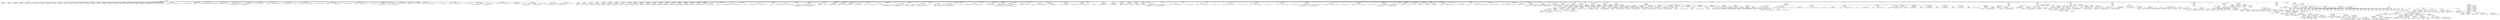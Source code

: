 digraph G {	
ranksep=.25;
	0 [label="MODULE"];
	1 [label="IDENTIFIERS: or1200_except"];
	0 -> 1;
	2 [label="VAR_DECLARE_LIST"];
	0 -> 2;
	3 [label="VAR_DECLARE:  INPUT PORT"];
	2 -> 3;
	4 [label="IDENTIFIERS: clk"];
	3 -> 4;
	5 [label="VAR_DECLARE:  INPUT PORT"];
	2 -> 5;
	6 [label="IDENTIFIERS: rst"];
	5 -> 6;
	7 [label="VAR_DECLARE:  INPUT PORT"];
	2 -> 7;
	8 [label="IDENTIFIERS: sig_ibuserr"];
	7 -> 8;
	9 [label="VAR_DECLARE:  INPUT PORT"];
	2 -> 9;
	10 [label="IDENTIFIERS: sig_dbuserr"];
	9 -> 10;
	11 [label="VAR_DECLARE:  INPUT PORT"];
	2 -> 11;
	12 [label="IDENTIFIERS: sig_illegal"];
	11 -> 12;
	13 [label="VAR_DECLARE:  INPUT PORT"];
	2 -> 13;
	14 [label="IDENTIFIERS: sig_align"];
	13 -> 14;
	15 [label="VAR_DECLARE:  INPUT PORT"];
	2 -> 15;
	16 [label="IDENTIFIERS: sig_range"];
	15 -> 16;
	17 [label="VAR_DECLARE:  INPUT PORT"];
	2 -> 17;
	18 [label="IDENTIFIERS: sig_dtlbmiss"];
	17 -> 18;
	19 [label="VAR_DECLARE:  INPUT PORT"];
	2 -> 19;
	20 [label="IDENTIFIERS: sig_dmmufault"];
	19 -> 20;
	21 [label="VAR_DECLARE:  INPUT PORT"];
	2 -> 21;
	22 [label="IDENTIFIERS: sig_int"];
	21 -> 22;
	23 [label="VAR_DECLARE:  INPUT PORT"];
	2 -> 23;
	24 [label="IDENTIFIERS: sig_syscall"];
	23 -> 24;
	25 [label="VAR_DECLARE:  INPUT PORT"];
	2 -> 25;
	26 [label="IDENTIFIERS: sig_trap"];
	25 -> 26;
	27 [label="VAR_DECLARE:  INPUT PORT"];
	2 -> 27;
	28 [label="IDENTIFIERS: sig_itlbmiss"];
	27 -> 28;
	29 [label="VAR_DECLARE:  INPUT PORT"];
	2 -> 29;
	30 [label="IDENTIFIERS: sig_immufault"];
	29 -> 30;
	31 [label="VAR_DECLARE:  INPUT PORT"];
	2 -> 31;
	32 [label="IDENTIFIERS: sig_tick"];
	31 -> 32;
	33 [label="VAR_DECLARE:  INPUT PORT"];
	2 -> 33;
	34 [label="IDENTIFIERS: branch_taken"];
	33 -> 34;
	35 [label="VAR_DECLARE:  INPUT PORT"];
	2 -> 35;
	36 [label="IDENTIFIERS: icpu_ack_i"];
	35 -> 36;
	37 [label="VAR_DECLARE:  INPUT PORT"];
	2 -> 37;
	38 [label="IDENTIFIERS: icpu_err_i"];
	37 -> 38;
	39 [label="VAR_DECLARE:  INPUT PORT"];
	2 -> 39;
	40 [label="IDENTIFIERS: dcpu_ack_i"];
	39 -> 40;
	41 [label="VAR_DECLARE:  INPUT PORT"];
	2 -> 41;
	42 [label="IDENTIFIERS: dcpu_err_i"];
	41 -> 42;
	43 [label="VAR_DECLARE:  INPUT PORT"];
	2 -> 43;
	44 [label="IDENTIFIERS: genpc_freeze"];
	43 -> 44;
	45 [label="VAR_DECLARE:  INPUT PORT"];
	2 -> 45;
	46 [label="IDENTIFIERS: id_freeze"];
	45 -> 46;
	47 [label="VAR_DECLARE:  INPUT PORT"];
	2 -> 47;
	48 [label="IDENTIFIERS: ex_freeze"];
	47 -> 48;
	49 [label="VAR_DECLARE:  INPUT PORT"];
	2 -> 49;
	50 [label="IDENTIFIERS: wb_freeze"];
	49 -> 50;
	51 [label="VAR_DECLARE:  INPUT PORT"];
	2 -> 51;
	52 [label="IDENTIFIERS: if_stall"];
	51 -> 52;
	53 [label="VAR_DECLARE:  INPUT PORT"];
	2 -> 53;
	54 [label="IDENTIFIERS: if_pc"];
	53 -> 54;
	55 [label="NUMBERS: 00000000000000000000000000011111 ()"];
	53 -> 55;
	56 [label="NUMBERS: 00000000000000000000000000000000 ()"];
	53 -> 56;
	57 [label="VAR_DECLARE:  OUTPUT PORT"];
	2 -> 57;
	58 [label="IDENTIFIERS: id_pc"];
	57 -> 58;
	59 [label="NUMBERS: 00000000000000000000000000011111 ()"];
	57 -> 59;
	60 [label="NUMBERS: 00000000000000000000000000000000 ()"];
	57 -> 60;
	61 [label="VAR_DECLARE:  OUTPUT PORT"];
	2 -> 61;
	62 [label="IDENTIFIERS: lr_sav"];
	61 -> 62;
	63 [label="NUMBERS: 00000000000000000000000000011111 ()"];
	61 -> 63;
	64 [label="NUMBERS: 00000000000000000000000000000010 ()"];
	61 -> 64;
	65 [label="VAR_DECLARE:  OUTPUT PORT"];
	2 -> 65;
	66 [label="IDENTIFIERS: flushpipe"];
	65 -> 66;
	67 [label="VAR_DECLARE:  OUTPUT PORT"];
	2 -> 67;
	68 [label="IDENTIFIERS: extend_flush"];
	67 -> 68;
	69 [label="VAR_DECLARE:  OUTPUT PORT"];
	2 -> 69;
	70 [label="IDENTIFIERS: except_type"];
	69 -> 70;
	71 [label="BINARY_OPERATION: MIN"];
	69 -> 71;
	72 [label="NUMBERS: 00000000000000000000000000000100 ()"];
	71 -> 72;
	73 [label="NUMBERS: 00000000000000000000000000000001 ()"];
	71 -> 73;
	74 [label="NUMBERS: 00000000000000000000000000000000 ()"];
	69 -> 74;
	75 [label="VAR_DECLARE:  OUTPUT PORT"];
	2 -> 75;
	76 [label="IDENTIFIERS: except_start"];
	75 -> 76;
	77 [label="VAR_DECLARE:  OUTPUT PORT"];
	2 -> 77;
	78 [label="IDENTIFIERS: except_started"];
	77 -> 78;
	79 [label="VAR_DECLARE:  OUTPUT PORT"];
	2 -> 79;
	80 [label="IDENTIFIERS: except_stop"];
	79 -> 80;
	81 [label="NUMBERS: 00000000000000000000000000001100 ()"];
	79 -> 81;
	82 [label="NUMBERS: 00000000000000000000000000000000 ()"];
	79 -> 82;
	83 [label="VAR_DECLARE:  INPUT PORT"];
	2 -> 83;
	84 [label="IDENTIFIERS: ex_void"];
	83 -> 84;
	85 [label="VAR_DECLARE:  OUTPUT PORT"];
	2 -> 85;
	86 [label="IDENTIFIERS: spr_dat_ppc"];
	85 -> 86;
	87 [label="NUMBERS: 00000000000000000000000000011111 ()"];
	85 -> 87;
	88 [label="NUMBERS: 00000000000000000000000000000000 ()"];
	85 -> 88;
	89 [label="VAR_DECLARE:  OUTPUT PORT"];
	2 -> 89;
	90 [label="IDENTIFIERS: spr_dat_npc"];
	89 -> 90;
	91 [label="NUMBERS: 00000000000000000000000000011111 ()"];
	89 -> 91;
	92 [label="NUMBERS: 00000000000000000000000000000000 ()"];
	89 -> 92;
	93 [label="VAR_DECLARE:  INPUT PORT"];
	2 -> 93;
	94 [label="IDENTIFIERS: datain"];
	93 -> 94;
	95 [label="NUMBERS: 00000000000000000000000000011111 ()"];
	93 -> 95;
	96 [label="NUMBERS: 00000000000000000000000000000000 ()"];
	93 -> 96;
	97 [label="VAR_DECLARE:  INPUT PORT"];
	2 -> 97;
	98 [label="IDENTIFIERS: du_dsr"];
	97 -> 98;
	99 [label="BINARY_OPERATION: MIN"];
	97 -> 99;
	100 [label="NUMBERS: 00000000000000000000000000001110 ()"];
	99 -> 100;
	101 [label="NUMBERS: 00000000000000000000000000000001 ()"];
	99 -> 101;
	102 [label="NUMBERS: 00000000000000000000000000000000 ()"];
	97 -> 102;
	103 [label="VAR_DECLARE:  INPUT PORT"];
	2 -> 103;
	104 [label="IDENTIFIERS: epcr_we"];
	103 -> 104;
	105 [label="VAR_DECLARE:  INPUT PORT"];
	2 -> 105;
	106 [label="IDENTIFIERS: eear_we"];
	105 -> 106;
	107 [label="VAR_DECLARE:  INPUT PORT"];
	2 -> 107;
	108 [label="IDENTIFIERS: esr_we"];
	107 -> 108;
	109 [label="VAR_DECLARE:  INPUT PORT"];
	2 -> 109;
	110 [label="IDENTIFIERS: pc_we"];
	109 -> 110;
	111 [label="VAR_DECLARE:  OUTPUT PORT"];
	2 -> 111;
	112 [label="IDENTIFIERS: epcr"];
	111 -> 112;
	113 [label="NUMBERS: 00000000000000000000000000011111 ()"];
	111 -> 113;
	114 [label="NUMBERS: 00000000000000000000000000000000 ()"];
	111 -> 114;
	115 [label="VAR_DECLARE:  OUTPUT PORT"];
	2 -> 115;
	116 [label="IDENTIFIERS: eear"];
	115 -> 116;
	117 [label="NUMBERS: 00000000000000000000000000011111 ()"];
	115 -> 117;
	118 [label="NUMBERS: 00000000000000000000000000000000 ()"];
	115 -> 118;
	119 [label="VAR_DECLARE:  OUTPUT PORT"];
	2 -> 119;
	120 [label="IDENTIFIERS: esr"];
	119 -> 120;
	121 [label="BINARY_OPERATION: MIN"];
	119 -> 121;
	122 [label="NUMBERS: 00000000000000000000000000010000 ()"];
	121 -> 122;
	123 [label="NUMBERS: 00000000000000000000000000000001 ()"];
	121 -> 123;
	124 [label="NUMBERS: 00000000000000000000000000000000 ()"];
	119 -> 124;
	125 [label="VAR_DECLARE:  INPUT PORT"];
	2 -> 125;
	126 [label="IDENTIFIERS: lsu_addr"];
	125 -> 126;
	127 [label="NUMBERS: 00000000000000000000000000011111 ()"];
	125 -> 127;
	128 [label="NUMBERS: 00000000000000000000000000000000 ()"];
	125 -> 128;
	129 [label="VAR_DECLARE:  INPUT PORT"];
	2 -> 129;
	130 [label="IDENTIFIERS: sr_we"];
	129 -> 130;
	131 [label="VAR_DECLARE:  INPUT PORT"];
	2 -> 131;
	132 [label="IDENTIFIERS: to_sr"];
	131 -> 132;
	133 [label="BINARY_OPERATION: MIN"];
	131 -> 133;
	134 [label="NUMBERS: 00000000000000000000000000010000 ()"];
	133 -> 134;
	135 [label="NUMBERS: 00000000000000000000000000000001 ()"];
	133 -> 135;
	136 [label="NUMBERS: 00000000000000000000000000000000 ()"];
	131 -> 136;
	137 [label="VAR_DECLARE:  INPUT PORT"];
	2 -> 137;
	138 [label="IDENTIFIERS: sr"];
	137 -> 138;
	139 [label="BINARY_OPERATION: MIN"];
	137 -> 139;
	140 [label="NUMBERS: 00000000000000000000000000010000 ()"];
	139 -> 140;
	141 [label="NUMBERS: 00000000000000000000000000000001 ()"];
	139 -> 141;
	142 [label="NUMBERS: 00000000000000000000000000000000 ()"];
	137 -> 142;
	143 [label="VAR_DECLARE:  OUTPUT PORT"];
	2 -> 143;
	144 [label="IDENTIFIERS: abort_ex"];
	143 -> 144;
	145 [label="MODULE_ITEMS"];
	0 -> 145;
	146 [label="VAR_DECLARE_LIST"];
	145 -> 146;
	147 [label="VAR_DECLARE:  INPUT PORT"];
	146 -> 147;
	148 [label="IDENTIFIERS: clk"];
	147 -> 148;
	149 [label="VAR_DECLARE_LIST"];
	145 -> 149;
	150 [label="VAR_DECLARE:  INPUT PORT"];
	149 -> 150;
	151 [label="IDENTIFIERS: rst"];
	150 -> 151;
	152 [label="VAR_DECLARE_LIST"];
	145 -> 152;
	153 [label="VAR_DECLARE:  INPUT PORT"];
	152 -> 153;
	154 [label="IDENTIFIERS: sig_ibuserr"];
	153 -> 154;
	155 [label="VAR_DECLARE_LIST"];
	145 -> 155;
	156 [label="VAR_DECLARE:  INPUT PORT"];
	155 -> 156;
	157 [label="IDENTIFIERS: sig_dbuserr"];
	156 -> 157;
	158 [label="VAR_DECLARE_LIST"];
	145 -> 158;
	159 [label="VAR_DECLARE:  INPUT PORT"];
	158 -> 159;
	160 [label="IDENTIFIERS: sig_illegal"];
	159 -> 160;
	161 [label="VAR_DECLARE_LIST"];
	145 -> 161;
	162 [label="VAR_DECLARE:  INPUT PORT"];
	161 -> 162;
	163 [label="IDENTIFIERS: sig_align"];
	162 -> 163;
	164 [label="VAR_DECLARE_LIST"];
	145 -> 164;
	165 [label="VAR_DECLARE:  INPUT PORT"];
	164 -> 165;
	166 [label="IDENTIFIERS: sig_range"];
	165 -> 166;
	167 [label="VAR_DECLARE_LIST"];
	145 -> 167;
	168 [label="VAR_DECLARE:  INPUT PORT"];
	167 -> 168;
	169 [label="IDENTIFIERS: sig_dtlbmiss"];
	168 -> 169;
	170 [label="VAR_DECLARE_LIST"];
	145 -> 170;
	171 [label="VAR_DECLARE:  INPUT PORT"];
	170 -> 171;
	172 [label="IDENTIFIERS: sig_dmmufault"];
	171 -> 172;
	173 [label="VAR_DECLARE_LIST"];
	145 -> 173;
	174 [label="VAR_DECLARE:  INPUT PORT"];
	173 -> 174;
	175 [label="IDENTIFIERS: sig_int"];
	174 -> 175;
	176 [label="VAR_DECLARE_LIST"];
	145 -> 176;
	177 [label="VAR_DECLARE:  INPUT PORT"];
	176 -> 177;
	178 [label="IDENTIFIERS: sig_syscall"];
	177 -> 178;
	179 [label="VAR_DECLARE_LIST"];
	145 -> 179;
	180 [label="VAR_DECLARE:  INPUT PORT"];
	179 -> 180;
	181 [label="IDENTIFIERS: sig_trap"];
	180 -> 181;
	182 [label="VAR_DECLARE_LIST"];
	145 -> 182;
	183 [label="VAR_DECLARE:  INPUT PORT"];
	182 -> 183;
	184 [label="IDENTIFIERS: sig_itlbmiss"];
	183 -> 184;
	185 [label="VAR_DECLARE_LIST"];
	145 -> 185;
	186 [label="VAR_DECLARE:  INPUT PORT"];
	185 -> 186;
	187 [label="IDENTIFIERS: sig_immufault"];
	186 -> 187;
	188 [label="VAR_DECLARE_LIST"];
	145 -> 188;
	189 [label="VAR_DECLARE:  INPUT PORT"];
	188 -> 189;
	190 [label="IDENTIFIERS: sig_tick"];
	189 -> 190;
	191 [label="VAR_DECLARE_LIST"];
	145 -> 191;
	192 [label="VAR_DECLARE:  INPUT PORT"];
	191 -> 192;
	193 [label="IDENTIFIERS: branch_taken"];
	192 -> 193;
	194 [label="VAR_DECLARE_LIST"];
	145 -> 194;
	195 [label="VAR_DECLARE:  INPUT PORT"];
	194 -> 195;
	196 [label="IDENTIFIERS: genpc_freeze"];
	195 -> 196;
	197 [label="VAR_DECLARE_LIST"];
	145 -> 197;
	198 [label="VAR_DECLARE:  INPUT PORT"];
	197 -> 198;
	199 [label="IDENTIFIERS: id_freeze"];
	198 -> 199;
	200 [label="VAR_DECLARE_LIST"];
	145 -> 200;
	201 [label="VAR_DECLARE:  INPUT PORT"];
	200 -> 201;
	202 [label="IDENTIFIERS: ex_freeze"];
	201 -> 202;
	203 [label="VAR_DECLARE_LIST"];
	145 -> 203;
	204 [label="VAR_DECLARE:  INPUT PORT"];
	203 -> 204;
	205 [label="IDENTIFIERS: wb_freeze"];
	204 -> 205;
	206 [label="VAR_DECLARE_LIST"];
	145 -> 206;
	207 [label="VAR_DECLARE:  INPUT PORT"];
	206 -> 207;
	208 [label="IDENTIFIERS: if_stall"];
	207 -> 208;
	209 [label="VAR_DECLARE_LIST"];
	145 -> 209;
	210 [label="VAR_DECLARE:  INPUT PORT"];
	209 -> 210;
	211 [label="IDENTIFIERS: if_pc"];
	210 -> 211;
	212 [label="NUMBERS: 00000000000000000000000000011111 ()"];
	210 -> 212;
	213 [label="NUMBERS: 00000000000000000000000000000000 ()"];
	210 -> 213;
	214 [label="VAR_DECLARE_LIST"];
	145 -> 214;
	215 [label="VAR_DECLARE:  OUTPUT PORT"];
	214 -> 215;
	216 [label="IDENTIFIERS: id_pc"];
	215 -> 216;
	217 [label="NUMBERS: 00000000000000000000000000011111 ()"];
	215 -> 217;
	218 [label="NUMBERS: 00000000000000000000000000000000 ()"];
	215 -> 218;
	219 [label="VAR_DECLARE_LIST"];
	145 -> 219;
	220 [label="VAR_DECLARE:  OUTPUT PORT"];
	219 -> 220;
	221 [label="IDENTIFIERS: lr_sav"];
	220 -> 221;
	222 [label="NUMBERS: 00000000000000000000000000011111 ()"];
	220 -> 222;
	223 [label="NUMBERS: 00000000000000000000000000000010 ()"];
	220 -> 223;
	224 [label="VAR_DECLARE_LIST"];
	145 -> 224;
	225 [label="VAR_DECLARE:  INPUT PORT"];
	224 -> 225;
	226 [label="IDENTIFIERS: datain"];
	225 -> 226;
	227 [label="NUMBERS: 00000000000000000000000000011111 ()"];
	225 -> 227;
	228 [label="NUMBERS: 00000000000000000000000000000000 ()"];
	225 -> 228;
	229 [label="VAR_DECLARE_LIST"];
	145 -> 229;
	230 [label="VAR_DECLARE:  INPUT PORT"];
	229 -> 230;
	231 [label="IDENTIFIERS: du_dsr"];
	230 -> 231;
	232 [label="BINARY_OPERATION: MIN"];
	230 -> 232;
	233 [label="NUMBERS: 00000000000000000000000000001110 ()"];
	232 -> 233;
	234 [label="NUMBERS: 00000000000000000000000000000001 ()"];
	232 -> 234;
	235 [label="NUMBERS: 00000000000000000000000000000000 ()"];
	230 -> 235;
	236 [label="VAR_DECLARE_LIST"];
	145 -> 236;
	237 [label="VAR_DECLARE:  INPUT PORT"];
	236 -> 237;
	238 [label="IDENTIFIERS: epcr_we"];
	237 -> 238;
	239 [label="VAR_DECLARE_LIST"];
	145 -> 239;
	240 [label="VAR_DECLARE:  INPUT PORT"];
	239 -> 240;
	241 [label="IDENTIFIERS: eear_we"];
	240 -> 241;
	242 [label="VAR_DECLARE_LIST"];
	145 -> 242;
	243 [label="VAR_DECLARE:  INPUT PORT"];
	242 -> 243;
	244 [label="IDENTIFIERS: esr_we"];
	243 -> 244;
	245 [label="VAR_DECLARE_LIST"];
	145 -> 245;
	246 [label="VAR_DECLARE:  INPUT PORT"];
	245 -> 246;
	247 [label="IDENTIFIERS: pc_we"];
	246 -> 247;
	248 [label="VAR_DECLARE_LIST"];
	145 -> 248;
	249 [label="VAR_DECLARE:  OUTPUT PORT"];
	248 -> 249;
	250 [label="IDENTIFIERS: epcr"];
	249 -> 250;
	251 [label="NUMBERS: 00000000000000000000000000011111 ()"];
	249 -> 251;
	252 [label="NUMBERS: 00000000000000000000000000000000 ()"];
	249 -> 252;
	253 [label="VAR_DECLARE_LIST"];
	145 -> 253;
	254 [label="VAR_DECLARE:  OUTPUT PORT"];
	253 -> 254;
	255 [label="IDENTIFIERS: eear"];
	254 -> 255;
	256 [label="NUMBERS: 00000000000000000000000000011111 ()"];
	254 -> 256;
	257 [label="NUMBERS: 00000000000000000000000000000000 ()"];
	254 -> 257;
	258 [label="VAR_DECLARE_LIST"];
	145 -> 258;
	259 [label="VAR_DECLARE:  OUTPUT PORT"];
	258 -> 259;
	260 [label="IDENTIFIERS: esr"];
	259 -> 260;
	261 [label="BINARY_OPERATION: MIN"];
	259 -> 261;
	262 [label="NUMBERS: 00000000000000000000000000010000 ()"];
	261 -> 262;
	263 [label="NUMBERS: 00000000000000000000000000000001 ()"];
	261 -> 263;
	264 [label="NUMBERS: 00000000000000000000000000000000 ()"];
	259 -> 264;
	265 [label="VAR_DECLARE_LIST"];
	145 -> 265;
	266 [label="VAR_DECLARE:  INPUT PORT"];
	265 -> 266;
	267 [label="IDENTIFIERS: to_sr"];
	266 -> 267;
	268 [label="BINARY_OPERATION: MIN"];
	266 -> 268;
	269 [label="NUMBERS: 00000000000000000000000000010000 ()"];
	268 -> 269;
	270 [label="NUMBERS: 00000000000000000000000000000001 ()"];
	268 -> 270;
	271 [label="NUMBERS: 00000000000000000000000000000000 ()"];
	266 -> 271;
	272 [label="VAR_DECLARE_LIST"];
	145 -> 272;
	273 [label="VAR_DECLARE:  INPUT PORT"];
	272 -> 273;
	274 [label="IDENTIFIERS: sr_we"];
	273 -> 274;
	275 [label="VAR_DECLARE_LIST"];
	145 -> 275;
	276 [label="VAR_DECLARE:  INPUT PORT"];
	275 -> 276;
	277 [label="IDENTIFIERS: sr"];
	276 -> 277;
	278 [label="BINARY_OPERATION: MIN"];
	276 -> 278;
	279 [label="NUMBERS: 00000000000000000000000000010000 ()"];
	278 -> 279;
	280 [label="NUMBERS: 00000000000000000000000000000001 ()"];
	278 -> 280;
	281 [label="NUMBERS: 00000000000000000000000000000000 ()"];
	276 -> 281;
	282 [label="VAR_DECLARE_LIST"];
	145 -> 282;
	283 [label="VAR_DECLARE:  INPUT PORT"];
	282 -> 283;
	284 [label="IDENTIFIERS: lsu_addr"];
	283 -> 284;
	285 [label="NUMBERS: 00000000000000000000000000011111 ()"];
	283 -> 285;
	286 [label="NUMBERS: 00000000000000000000000000000000 ()"];
	283 -> 286;
	287 [label="VAR_DECLARE_LIST"];
	145 -> 287;
	288 [label="VAR_DECLARE:  OUTPUT PORT"];
	287 -> 288;
	289 [label="IDENTIFIERS: flushpipe"];
	288 -> 289;
	290 [label="VAR_DECLARE_LIST"];
	145 -> 290;
	291 [label="VAR_DECLARE:  OUTPUT PORT"];
	290 -> 291;
	292 [label="IDENTIFIERS: extend_flush"];
	291 -> 292;
	293 [label="VAR_DECLARE_LIST"];
	145 -> 293;
	294 [label="VAR_DECLARE:  OUTPUT PORT"];
	293 -> 294;
	295 [label="IDENTIFIERS: except_type"];
	294 -> 295;
	296 [label="BINARY_OPERATION: MIN"];
	294 -> 296;
	297 [label="NUMBERS: 00000000000000000000000000000100 ()"];
	296 -> 297;
	298 [label="NUMBERS: 00000000000000000000000000000001 ()"];
	296 -> 298;
	299 [label="NUMBERS: 00000000000000000000000000000000 ()"];
	294 -> 299;
	300 [label="VAR_DECLARE_LIST"];
	145 -> 300;
	301 [label="VAR_DECLARE:  OUTPUT PORT"];
	300 -> 301;
	302 [label="IDENTIFIERS: except_start"];
	301 -> 302;
	303 [label="VAR_DECLARE_LIST"];
	145 -> 303;
	304 [label="VAR_DECLARE:  OUTPUT PORT"];
	303 -> 304;
	305 [label="IDENTIFIERS: except_started"];
	304 -> 305;
	306 [label="VAR_DECLARE_LIST"];
	145 -> 306;
	307 [label="VAR_DECLARE:  OUTPUT PORT"];
	306 -> 307;
	308 [label="IDENTIFIERS: except_stop"];
	307 -> 308;
	309 [label="NUMBERS: 00000000000000000000000000001100 ()"];
	307 -> 309;
	310 [label="NUMBERS: 00000000000000000000000000000000 ()"];
	307 -> 310;
	311 [label="VAR_DECLARE_LIST"];
	145 -> 311;
	312 [label="VAR_DECLARE:  INPUT PORT"];
	311 -> 312;
	313 [label="IDENTIFIERS: ex_void"];
	312 -> 313;
	314 [label="VAR_DECLARE_LIST"];
	145 -> 314;
	315 [label="VAR_DECLARE:  OUTPUT PORT"];
	314 -> 315;
	316 [label="IDENTIFIERS: spr_dat_ppc"];
	315 -> 316;
	317 [label="NUMBERS: 00000000000000000000000000011111 ()"];
	315 -> 317;
	318 [label="NUMBERS: 00000000000000000000000000000000 ()"];
	315 -> 318;
	319 [label="VAR_DECLARE_LIST"];
	145 -> 319;
	320 [label="VAR_DECLARE:  OUTPUT PORT"];
	319 -> 320;
	321 [label="IDENTIFIERS: spr_dat_npc"];
	320 -> 321;
	322 [label="NUMBERS: 00000000000000000000000000011111 ()"];
	320 -> 322;
	323 [label="NUMBERS: 00000000000000000000000000000000 ()"];
	320 -> 323;
	324 [label="VAR_DECLARE_LIST"];
	145 -> 324;
	325 [label="VAR_DECLARE:  OUTPUT PORT"];
	324 -> 325;
	326 [label="IDENTIFIERS: abort_ex"];
	325 -> 326;
	327 [label="VAR_DECLARE_LIST"];
	145 -> 327;
	328 [label="VAR_DECLARE:  INPUT PORT"];
	327 -> 328;
	329 [label="IDENTIFIERS: icpu_ack_i"];
	328 -> 329;
	330 [label="VAR_DECLARE_LIST"];
	145 -> 330;
	331 [label="VAR_DECLARE:  INPUT PORT"];
	330 -> 331;
	332 [label="IDENTIFIERS: icpu_err_i"];
	331 -> 332;
	333 [label="VAR_DECLARE_LIST"];
	145 -> 333;
	334 [label="VAR_DECLARE:  INPUT PORT"];
	333 -> 334;
	335 [label="IDENTIFIERS: dcpu_ack_i"];
	334 -> 335;
	336 [label="VAR_DECLARE_LIST"];
	145 -> 336;
	337 [label="VAR_DECLARE:  INPUT PORT"];
	336 -> 337;
	338 [label="IDENTIFIERS: dcpu_err_i"];
	337 -> 338;
	339 [label="VAR_DECLARE_LIST"];
	145 -> 339;
	340 [label="VAR_DECLARE:  REG"];
	339 -> 340;
	341 [label="IDENTIFIERS: except_type"];
	340 -> 341;
	342 [label="BINARY_OPERATION: MIN"];
	340 -> 342;
	343 [label="NUMBERS: 00000000000000000000000000000100 ()"];
	342 -> 343;
	344 [label="NUMBERS: 00000000000000000000000000000001 ()"];
	342 -> 344;
	345 [label="NUMBERS: 00000000000000000000000000000000 ()"];
	340 -> 345;
	346 [label="VAR_DECLARE_LIST"];
	145 -> 346;
	347 [label="VAR_DECLARE:  REG"];
	346 -> 347;
	348 [label="IDENTIFIERS: id_pc"];
	347 -> 348;
	349 [label="NUMBERS: 00000000000000000000000000011111 ()"];
	347 -> 349;
	350 [label="NUMBERS: 00000000000000000000000000000000 ()"];
	347 -> 350;
	351 [label="VAR_DECLARE_LIST"];
	145 -> 351;
	352 [label="VAR_DECLARE:  REG"];
	351 -> 352;
	353 [label="IDENTIFIERS: ex_pc"];
	352 -> 353;
	354 [label="NUMBERS: 00000000000000000000000000011111 ()"];
	352 -> 354;
	355 [label="NUMBERS: 00000000000000000000000000000000 ()"];
	352 -> 355;
	356 [label="VAR_DECLARE_LIST"];
	145 -> 356;
	357 [label="VAR_DECLARE:  REG"];
	356 -> 357;
	358 [label="IDENTIFIERS: wb_pc"];
	357 -> 358;
	359 [label="NUMBERS: 00000000000000000000000000011111 ()"];
	357 -> 359;
	360 [label="NUMBERS: 00000000000000000000000000000000 ()"];
	357 -> 360;
	361 [label="VAR_DECLARE_LIST"];
	145 -> 361;
	362 [label="VAR_DECLARE:  REG"];
	361 -> 362;
	363 [label="IDENTIFIERS: epcr"];
	362 -> 363;
	364 [label="NUMBERS: 00000000000000000000000000011111 ()"];
	362 -> 364;
	365 [label="NUMBERS: 00000000000000000000000000000000 ()"];
	362 -> 365;
	366 [label="VAR_DECLARE_LIST"];
	145 -> 366;
	367 [label="VAR_DECLARE:  REG"];
	366 -> 367;
	368 [label="IDENTIFIERS: eear"];
	367 -> 368;
	369 [label="NUMBERS: 00000000000000000000000000011111 ()"];
	367 -> 369;
	370 [label="NUMBERS: 00000000000000000000000000000000 ()"];
	367 -> 370;
	371 [label="VAR_DECLARE_LIST"];
	145 -> 371;
	372 [label="VAR_DECLARE:  REG"];
	371 -> 372;
	373 [label="IDENTIFIERS: esr"];
	372 -> 373;
	374 [label="BINARY_OPERATION: MIN"];
	372 -> 374;
	375 [label="NUMBERS: 00000000000000000000000000010000 ()"];
	374 -> 375;
	376 [label="NUMBERS: 00000000000000000000000000000001 ()"];
	374 -> 376;
	377 [label="NUMBERS: 00000000000000000000000000000000 ()"];
	372 -> 377;
	378 [label="VAR_DECLARE_LIST"];
	145 -> 378;
	379 [label="VAR_DECLARE:  REG"];
	378 -> 379;
	380 [label="IDENTIFIERS: id_exceptflags"];
	379 -> 380;
	381 [label="NUMBERS: 00000000000000000000000000000010 ()"];
	379 -> 381;
	382 [label="NUMBERS: 00000000000000000000000000000000 ()"];
	379 -> 382;
	383 [label="VAR_DECLARE_LIST"];
	145 -> 383;
	384 [label="VAR_DECLARE:  REG"];
	383 -> 384;
	385 [label="IDENTIFIERS: ex_exceptflags"];
	384 -> 385;
	386 [label="NUMBERS: 00000000000000000000000000000010 ()"];
	384 -> 386;
	387 [label="NUMBERS: 00000000000000000000000000000000 ()"];
	384 -> 387;
	388 [label="VAR_DECLARE_LIST"];
	145 -> 388;
	389 [label="VAR_DECLARE:  REG"];
	388 -> 389;
	390 [label="IDENTIFIERS: state"];
	389 -> 390;
	391 [label="BINARY_OPERATION: MIN"];
	389 -> 391;
	392 [label="NUMBERS: 00000000000000000000000000000011 ()"];
	391 -> 392;
	393 [label="NUMBERS: 00000000000000000000000000000001 ()"];
	391 -> 393;
	394 [label="NUMBERS: 00000000000000000000000000000000 ()"];
	389 -> 394;
	395 [label="VAR_DECLARE_LIST"];
	145 -> 395;
	396 [label="VAR_DECLARE:  REG"];
	395 -> 396;
	397 [label="IDENTIFIERS: extend_flush"];
	396 -> 397;
	398 [label="VAR_DECLARE_LIST"];
	145 -> 398;
	399 [label="VAR_DECLARE:  REG"];
	398 -> 399;
	400 [label="IDENTIFIERS: extend_flush_last"];
	399 -> 400;
	401 [label="VAR_DECLARE_LIST"];
	145 -> 401;
	402 [label="VAR_DECLARE:  REG"];
	401 -> 402;
	403 [label="IDENTIFIERS: ex_dslot"];
	402 -> 403;
	404 [label="VAR_DECLARE_LIST"];
	145 -> 404;
	405 [label="VAR_DECLARE:  REG"];
	404 -> 405;
	406 [label="IDENTIFIERS: delayed1_ex_dslot"];
	405 -> 406;
	407 [label="VAR_DECLARE_LIST"];
	145 -> 407;
	408 [label="VAR_DECLARE:  REG"];
	407 -> 408;
	409 [label="IDENTIFIERS: delayed2_ex_dslot"];
	408 -> 409;
	410 [label="VAR_DECLARE_LIST"];
	145 -> 410;
	411 [label="VAR_DECLARE:  WIRE"];
	410 -> 411;
	412 [label="IDENTIFIERS: except_started"];
	411 -> 412;
	413 [label="VAR_DECLARE_LIST"];
	145 -> 413;
	414 [label="VAR_DECLARE:  WIRE"];
	413 -> 414;
	415 [label="IDENTIFIERS: except_trig"];
	414 -> 415;
	416 [label="NUMBERS: 00000000000000000000000000001100 ()"];
	414 -> 416;
	417 [label="NUMBERS: 00000000000000000000000000000000 ()"];
	414 -> 417;
	418 [label="VAR_DECLARE_LIST"];
	145 -> 418;
	419 [label="VAR_DECLARE:  WIRE"];
	418 -> 419;
	420 [label="IDENTIFIERS: except_flushpipe"];
	419 -> 420;
	421 [label="VAR_DECLARE_LIST"];
	145 -> 421;
	422 [label="VAR_DECLARE:  REG"];
	421 -> 422;
	423 [label="IDENTIFIERS: delayed_iee"];
	422 -> 423;
	424 [label="NUMBERS: 00000000000000000000000000000010 ()"];
	422 -> 424;
	425 [label="NUMBERS: 00000000000000000000000000000000 ()"];
	422 -> 425;
	426 [label="VAR_DECLARE_LIST"];
	145 -> 426;
	427 [label="VAR_DECLARE:  REG"];
	426 -> 427;
	428 [label="IDENTIFIERS: delayed_tee"];
	427 -> 428;
	429 [label="NUMBERS: 00000000000000000000000000000010 ()"];
	427 -> 429;
	430 [label="NUMBERS: 00000000000000000000000000000000 ()"];
	427 -> 430;
	431 [label="VAR_DECLARE_LIST"];
	145 -> 431;
	432 [label="VAR_DECLARE:  WIRE"];
	431 -> 432;
	433 [label="IDENTIFIERS: int_pending"];
	432 -> 433;
	434 [label="VAR_DECLARE_LIST"];
	145 -> 434;
	435 [label="VAR_DECLARE:  WIRE"];
	434 -> 435;
	436 [label="IDENTIFIERS: tick_pending"];
	435 -> 436;
	437 [label="ASSIGN"];
	145 -> 437;
	438 [label="BLOCKING_STATEMENT"];
	437 -> 438;
	439 [label="IDENTIFIERS: except_started"];
	438 -> 439;
	440 [label="BINARY_OPERATION: bAND"];
	438 -> 440;
	441 [label="IDENTIFIERS: extend_flush"];
	440 -> 441;
	442 [label="IDENTIFIERS: except_start"];
	440 -> 442;
	443 [label="ASSIGN"];
	145 -> 443;
	444 [label="BLOCKING_STATEMENT"];
	443 -> 444;
	445 [label="IDENTIFIERS: lr_sav"];
	444 -> 445;
	446 [label="RANGE_REF"];
	444 -> 446;
	447 [label="IDENTIFIERS: ex_pc"];
	446 -> 447;
	448 [label="NUMBERS: 00000000000000000000000000011111 ()"];
	446 -> 448;
	449 [label="NUMBERS: 00000000000000000000000000000010 ()"];
	446 -> 449;
	450 [label="ASSIGN"];
	145 -> 450;
	451 [label="BLOCKING_STATEMENT"];
	450 -> 451;
	452 [label="IDENTIFIERS: spr_dat_ppc"];
	451 -> 452;
	453 [label="IDENTIFIERS: wb_pc"];
	451 -> 453;
	454 [label="ASSIGN"];
	145 -> 454;
	455 [label="BLOCKING_STATEMENT"];
	454 -> 455;
	456 [label="IDENTIFIERS: spr_dat_npc"];
	455 -> 456;
	457 [label="IF_Q"];
	455 -> 457;
	458 [label="IDENTIFIERS: ex_void"];
	457 -> 458;
	459 [label="IDENTIFIERS: id_pc"];
	457 -> 459;
	460 [label="IDENTIFIERS: ex_pc"];
	457 -> 460;
	461 [label="ASSIGN"];
	145 -> 461;
	462 [label="BLOCKING_STATEMENT"];
	461 -> 462;
	463 [label="IDENTIFIERS: except_start"];
	462 -> 463;
	464 [label="BINARY_OPERATION: bAND"];
	462 -> 464;
	465 [label="BINARY_OPERATION: lNEQ"];
	464 -> 465;
	466 [label="IDENTIFIERS: except_type"];
	465 -> 466;
	467 [label="NUMBERS: 0000 ()"];
	465 -> 467;
	468 [label="IDENTIFIERS: extend_flush"];
	464 -> 468;
	469 [label="ASSIGN"];
	145 -> 469;
	470 [label="BLOCKING_STATEMENT"];
	469 -> 470;
	471 [label="IDENTIFIERS: int_pending"];
	470 -> 471;
	472 [label="BINARY_OPERATION: bAND"];
	470 -> 472;
	473 [label="BINARY_OPERATION: bAND"];
	472 -> 473;
	474 [label="BINARY_OPERATION: bAND"];
	473 -> 474;
	475 [label="BINARY_OPERATION: bAND"];
	474 -> 475;
	476 [label="BINARY_OPERATION: bAND"];
	475 -> 476;
	477 [label="BINARY_OPERATION: bAND"];
	476 -> 477;
	478 [label="IDENTIFIERS: sig_int"];
	477 -> 478;
	479 [label="ARRAY_REF"];
	477 -> 479;
	480 [label="IDENTIFIERS: sr"];
	479 -> 480;
	481 [label="NUMBERS: 00000000000000000000000000000010 ()"];
	479 -> 481;
	482 [label="ARRAY_REF"];
	476 -> 482;
	483 [label="IDENTIFIERS: delayed_iee"];
	482 -> 483;
	484 [label="NUMBERS: 00000000000000000000000000000010 ()"];
	482 -> 484;
	485 [label="UNARY_OPERATION: bNOT"];
	475 -> 485;
	486 [label="IDENTIFIERS: ex_freeze"];
	485 -> 486;
	487 [label="UNARY_OPERATION: bNOT"];
	474 -> 487;
	488 [label="IDENTIFIERS: branch_taken"];
	487 -> 488;
	489 [label="UNARY_OPERATION: bNOT"];
	473 -> 489;
	490 [label="IDENTIFIERS: ex_dslot"];
	489 -> 490;
	491 [label="UNARY_OPERATION: bNOT"];
	472 -> 491;
	492 [label="IDENTIFIERS: sr_we"];
	491 -> 492;
	493 [label="ASSIGN"];
	145 -> 493;
	494 [label="BLOCKING_STATEMENT"];
	493 -> 494;
	495 [label="IDENTIFIERS: tick_pending"];
	494 -> 495;
	496 [label="BINARY_OPERATION: bAND"];
	494 -> 496;
	497 [label="BINARY_OPERATION: bAND"];
	496 -> 497;
	498 [label="BINARY_OPERATION: bAND"];
	497 -> 498;
	499 [label="BINARY_OPERATION: bAND"];
	498 -> 499;
	500 [label="BINARY_OPERATION: bAND"];
	499 -> 500;
	501 [label="IDENTIFIERS: sig_tick"];
	500 -> 501;
	502 [label="ARRAY_REF"];
	500 -> 502;
	503 [label="IDENTIFIERS: sr"];
	502 -> 503;
	504 [label="NUMBERS: 00000000000000000000000000000001 ()"];
	502 -> 504;
	505 [label="UNARY_OPERATION: bNOT"];
	499 -> 505;
	506 [label="IDENTIFIERS: ex_freeze"];
	505 -> 506;
	507 [label="UNARY_OPERATION: bNOT"];
	498 -> 507;
	508 [label="IDENTIFIERS: branch_taken"];
	507 -> 508;
	509 [label="UNARY_OPERATION: bNOT"];
	497 -> 509;
	510 [label="IDENTIFIERS: ex_dslot"];
	509 -> 510;
	511 [label="UNARY_OPERATION: bNOT"];
	496 -> 511;
	512 [label="IDENTIFIERS: sr_we"];
	511 -> 512;
	513 [label="ASSIGN"];
	145 -> 513;
	514 [label="BLOCKING_STATEMENT"];
	513 -> 514;
	515 [label="IDENTIFIERS: abort_ex"];
	514 -> 515;
	516 [label="BINARY_OPERATION: bOR"];
	514 -> 516;
	517 [label="BINARY_OPERATION: bOR"];
	516 -> 517;
	518 [label="BINARY_OPERATION: bOR"];
	517 -> 518;
	519 [label="BINARY_OPERATION: bOR"];
	518 -> 519;
	520 [label="IDENTIFIERS: sig_dbuserr"];
	519 -> 520;
	521 [label="IDENTIFIERS: sig_dmmufault"];
	519 -> 521;
	522 [label="IDENTIFIERS: sig_dtlbmiss"];
	518 -> 522;
	523 [label="IDENTIFIERS: sig_align"];
	517 -> 523;
	524 [label="IDENTIFIERS: sig_illegal"];
	516 -> 524;
	525 [label="ASSIGN"];
	145 -> 525;
	526 [label="BLOCKING_STATEMENT"];
	525 -> 526;
	527 [label="IDENTIFIERS: except_trig"];
	526 -> 527;
	528 [label="CONCATENATE"];
	526 -> 528;
	529 [label="BINARY_OPERATION: bAND"];
	528 -> 529;
	530 [label="IDENTIFIERS: tick_pending"];
	529 -> 530;
	531 [label="UNARY_OPERATION: bNOT"];
	529 -> 531;
	532 [label="ARRAY_REF"];
	531 -> 532;
	533 [label="IDENTIFIERS: du_dsr"];
	532 -> 533;
	534 [label="NUMBERS: 00000000000000000000000000000100 ()"];
	532 -> 534;
	535 [label="BINARY_OPERATION: bAND"];
	528 -> 535;
	536 [label="IDENTIFIERS: int_pending"];
	535 -> 536;
	537 [label="UNARY_OPERATION: bNOT"];
	535 -> 537;
	538 [label="ARRAY_REF"];
	537 -> 538;
	539 [label="IDENTIFIERS: du_dsr"];
	538 -> 539;
	540 [label="NUMBERS: 00000000000000000000000000000111 ()"];
	538 -> 540;
	541 [label="BINARY_OPERATION: bAND"];
	528 -> 541;
	542 [label="ARRAY_REF"];
	541 -> 542;
	543 [label="IDENTIFIERS: ex_exceptflags"];
	542 -> 543;
	544 [label="NUMBERS: 00000000000000000000000000000001 ()"];
	542 -> 544;
	545 [label="UNARY_OPERATION: bNOT"];
	541 -> 545;
	546 [label="ARRAY_REF"];
	545 -> 546;
	547 [label="IDENTIFIERS: du_dsr"];
	546 -> 547;
	548 [label="NUMBERS: 00000000000000000000000000001001 ()"];
	546 -> 548;
	549 [label="BINARY_OPERATION: bAND"];
	528 -> 549;
	550 [label="ARRAY_REF"];
	549 -> 550;
	551 [label="IDENTIFIERS: ex_exceptflags"];
	550 -> 551;
	552 [label="NUMBERS: 00000000000000000000000000000000 ()"];
	550 -> 552;
	553 [label="UNARY_OPERATION: bNOT"];
	549 -> 553;
	554 [label="ARRAY_REF"];
	553 -> 554;
	555 [label="IDENTIFIERS: du_dsr"];
	554 -> 555;
	556 [label="NUMBERS: 00000000000000000000000000000011 ()"];
	554 -> 556;
	557 [label="BINARY_OPERATION: bAND"];
	528 -> 557;
	558 [label="ARRAY_REF"];
	557 -> 558;
	559 [label="IDENTIFIERS: ex_exceptflags"];
	558 -> 559;
	560 [label="NUMBERS: 00000000000000000000000000000010 ()"];
	558 -> 560;
	561 [label="UNARY_OPERATION: bNOT"];
	557 -> 561;
	562 [label="ARRAY_REF"];
	561 -> 562;
	563 [label="IDENTIFIERS: du_dsr"];
	562 -> 563;
	564 [label="NUMBERS: 00000000000000000000000000000001 ()"];
	562 -> 564;
	565 [label="BINARY_OPERATION: bAND"];
	528 -> 565;
	566 [label="IDENTIFIERS: sig_illegal"];
	565 -> 566;
	567 [label="UNARY_OPERATION: bNOT"];
	565 -> 567;
	568 [label="ARRAY_REF"];
	567 -> 568;
	569 [label="IDENTIFIERS: du_dsr"];
	568 -> 569;
	570 [label="NUMBERS: 00000000000000000000000000000110 ()"];
	568 -> 570;
	571 [label="BINARY_OPERATION: bAND"];
	528 -> 571;
	572 [label="IDENTIFIERS: sig_align"];
	571 -> 572;
	573 [label="UNARY_OPERATION: bNOT"];
	571 -> 573;
	574 [label="ARRAY_REF"];
	573 -> 574;
	575 [label="IDENTIFIERS: du_dsr"];
	574 -> 575;
	576 [label="NUMBERS: 00000000000000000000000000000101 ()"];
	574 -> 576;
	577 [label="BINARY_OPERATION: bAND"];
	528 -> 577;
	578 [label="IDENTIFIERS: sig_dtlbmiss"];
	577 -> 578;
	579 [label="UNARY_OPERATION: bNOT"];
	577 -> 579;
	580 [label="ARRAY_REF"];
	579 -> 580;
	581 [label="IDENTIFIERS: du_dsr"];
	580 -> 581;
	582 [label="NUMBERS: 00000000000000000000000000001000 ()"];
	580 -> 582;
	583 [label="BINARY_OPERATION: bAND"];
	528 -> 583;
	584 [label="IDENTIFIERS: sig_dmmufault"];
	583 -> 584;
	585 [label="UNARY_OPERATION: bNOT"];
	583 -> 585;
	586 [label="ARRAY_REF"];
	585 -> 586;
	587 [label="IDENTIFIERS: du_dsr"];
	586 -> 587;
	588 [label="NUMBERS: 00000000000000000000000000000010 ()"];
	586 -> 588;
	589 [label="BINARY_OPERATION: bAND"];
	528 -> 589;
	590 [label="IDENTIFIERS: sig_dbuserr"];
	589 -> 590;
	591 [label="UNARY_OPERATION: bNOT"];
	589 -> 591;
	592 [label="ARRAY_REF"];
	591 -> 592;
	593 [label="IDENTIFIERS: du_dsr"];
	592 -> 593;
	594 [label="NUMBERS: 00000000000000000000000000000001 ()"];
	592 -> 594;
	595 [label="BINARY_OPERATION: bAND"];
	528 -> 595;
	596 [label="IDENTIFIERS: sig_range"];
	595 -> 596;
	597 [label="UNARY_OPERATION: bNOT"];
	595 -> 597;
	598 [label="ARRAY_REF"];
	597 -> 598;
	599 [label="IDENTIFIERS: du_dsr"];
	598 -> 599;
	600 [label="NUMBERS: 00000000000000000000000000001010 ()"];
	598 -> 600;
	601 [label="BINARY_OPERATION: bAND"];
	528 -> 601;
	602 [label="BINARY_OPERATION: bAND"];
	601 -> 602;
	603 [label="IDENTIFIERS: sig_trap"];
	602 -> 603;
	604 [label="UNARY_OPERATION: bNOT"];
	602 -> 604;
	605 [label="ARRAY_REF"];
	604 -> 605;
	606 [label="IDENTIFIERS: du_dsr"];
	605 -> 606;
	607 [label="NUMBERS: 00000000000000000000000000001101 ()"];
	605 -> 607;
	608 [label="UNARY_OPERATION: bNOT"];
	601 -> 608;
	609 [label="IDENTIFIERS: ex_freeze"];
	608 -> 609;
	610 [label="BINARY_OPERATION: bAND"];
	528 -> 610;
	611 [label="BINARY_OPERATION: bAND"];
	610 -> 611;
	612 [label="IDENTIFIERS: sig_syscall"];
	611 -> 612;
	613 [label="UNARY_OPERATION: bNOT"];
	611 -> 613;
	614 [label="ARRAY_REF"];
	613 -> 614;
	615 [label="IDENTIFIERS: du_dsr"];
	614 -> 615;
	616 [label="NUMBERS: 00000000000000000000000000001011 ()"];
	614 -> 616;
	617 [label="UNARY_OPERATION: bNOT"];
	610 -> 617;
	618 [label="IDENTIFIERS: ex_freeze"];
	617 -> 618;
	619 [label="ASSIGN"];
	145 -> 619;
	620 [label="BLOCKING_STATEMENT"];
	619 -> 620;
	621 [label="IDENTIFIERS: except_stop"];
	620 -> 621;
	622 [label="CONCATENATE"];
	620 -> 622;
	623 [label="BINARY_OPERATION: bAND"];
	622 -> 623;
	624 [label="IDENTIFIERS: tick_pending"];
	623 -> 624;
	625 [label="ARRAY_REF"];
	623 -> 625;
	626 [label="IDENTIFIERS: du_dsr"];
	625 -> 626;
	627 [label="NUMBERS: 00000000000000000000000000000100 ()"];
	625 -> 627;
	628 [label="BINARY_OPERATION: bAND"];
	622 -> 628;
	629 [label="IDENTIFIERS: int_pending"];
	628 -> 629;
	630 [label="ARRAY_REF"];
	628 -> 630;
	631 [label="IDENTIFIERS: du_dsr"];
	630 -> 631;
	632 [label="NUMBERS: 00000000000000000000000000000111 ()"];
	630 -> 632;
	633 [label="BINARY_OPERATION: bAND"];
	622 -> 633;
	634 [label="ARRAY_REF"];
	633 -> 634;
	635 [label="IDENTIFIERS: ex_exceptflags"];
	634 -> 635;
	636 [label="NUMBERS: 00000000000000000000000000000001 ()"];
	634 -> 636;
	637 [label="ARRAY_REF"];
	633 -> 637;
	638 [label="IDENTIFIERS: du_dsr"];
	637 -> 638;
	639 [label="NUMBERS: 00000000000000000000000000001001 ()"];
	637 -> 639;
	640 [label="BINARY_OPERATION: bAND"];
	622 -> 640;
	641 [label="ARRAY_REF"];
	640 -> 641;
	642 [label="IDENTIFIERS: ex_exceptflags"];
	641 -> 642;
	643 [label="NUMBERS: 00000000000000000000000000000000 ()"];
	641 -> 643;
	644 [label="ARRAY_REF"];
	640 -> 644;
	645 [label="IDENTIFIERS: du_dsr"];
	644 -> 645;
	646 [label="NUMBERS: 00000000000000000000000000000011 ()"];
	644 -> 646;
	647 [label="BINARY_OPERATION: bAND"];
	622 -> 647;
	648 [label="ARRAY_REF"];
	647 -> 648;
	649 [label="IDENTIFIERS: ex_exceptflags"];
	648 -> 649;
	650 [label="NUMBERS: 00000000000000000000000000000010 ()"];
	648 -> 650;
	651 [label="ARRAY_REF"];
	647 -> 651;
	652 [label="IDENTIFIERS: du_dsr"];
	651 -> 652;
	653 [label="NUMBERS: 00000000000000000000000000000001 ()"];
	651 -> 653;
	654 [label="BINARY_OPERATION: bAND"];
	622 -> 654;
	655 [label="IDENTIFIERS: sig_illegal"];
	654 -> 655;
	656 [label="ARRAY_REF"];
	654 -> 656;
	657 [label="IDENTIFIERS: du_dsr"];
	656 -> 657;
	658 [label="NUMBERS: 00000000000000000000000000000110 ()"];
	656 -> 658;
	659 [label="BINARY_OPERATION: bAND"];
	622 -> 659;
	660 [label="IDENTIFIERS: sig_align"];
	659 -> 660;
	661 [label="ARRAY_REF"];
	659 -> 661;
	662 [label="IDENTIFIERS: du_dsr"];
	661 -> 662;
	663 [label="NUMBERS: 00000000000000000000000000000101 ()"];
	661 -> 663;
	664 [label="BINARY_OPERATION: bAND"];
	622 -> 664;
	665 [label="IDENTIFIERS: sig_dtlbmiss"];
	664 -> 665;
	666 [label="ARRAY_REF"];
	664 -> 666;
	667 [label="IDENTIFIERS: du_dsr"];
	666 -> 667;
	668 [label="NUMBERS: 00000000000000000000000000001000 ()"];
	666 -> 668;
	669 [label="BINARY_OPERATION: bAND"];
	622 -> 669;
	670 [label="IDENTIFIERS: sig_dmmufault"];
	669 -> 670;
	671 [label="ARRAY_REF"];
	669 -> 671;
	672 [label="IDENTIFIERS: du_dsr"];
	671 -> 672;
	673 [label="NUMBERS: 00000000000000000000000000000010 ()"];
	671 -> 673;
	674 [label="BINARY_OPERATION: bAND"];
	622 -> 674;
	675 [label="IDENTIFIERS: sig_dbuserr"];
	674 -> 675;
	676 [label="ARRAY_REF"];
	674 -> 676;
	677 [label="IDENTIFIERS: du_dsr"];
	676 -> 677;
	678 [label="NUMBERS: 00000000000000000000000000000001 ()"];
	676 -> 678;
	679 [label="BINARY_OPERATION: bAND"];
	622 -> 679;
	680 [label="IDENTIFIERS: sig_range"];
	679 -> 680;
	681 [label="ARRAY_REF"];
	679 -> 681;
	682 [label="IDENTIFIERS: du_dsr"];
	681 -> 682;
	683 [label="NUMBERS: 00000000000000000000000000001010 ()"];
	681 -> 683;
	684 [label="BINARY_OPERATION: bAND"];
	622 -> 684;
	685 [label="BINARY_OPERATION: bAND"];
	684 -> 685;
	686 [label="IDENTIFIERS: sig_trap"];
	685 -> 686;
	687 [label="ARRAY_REF"];
	685 -> 687;
	688 [label="IDENTIFIERS: du_dsr"];
	687 -> 688;
	689 [label="NUMBERS: 00000000000000000000000000001101 ()"];
	687 -> 689;
	690 [label="UNARY_OPERATION: bNOT"];
	684 -> 690;
	691 [label="IDENTIFIERS: ex_freeze"];
	690 -> 691;
	692 [label="BINARY_OPERATION: bAND"];
	622 -> 692;
	693 [label="BINARY_OPERATION: bAND"];
	692 -> 693;
	694 [label="IDENTIFIERS: sig_syscall"];
	693 -> 694;
	695 [label="ARRAY_REF"];
	693 -> 695;
	696 [label="IDENTIFIERS: du_dsr"];
	695 -> 696;
	697 [label="NUMBERS: 00000000000000000000000000001011 ()"];
	695 -> 697;
	698 [label="UNARY_OPERATION: bNOT"];
	692 -> 698;
	699 [label="IDENTIFIERS: ex_freeze"];
	698 -> 699;
	700 [label="ALWAYS"];
	145 -> 700;
	701 [label="DELAY_CONTROL"];
	700 -> 701;
	702 [label="POSEDGE"];
	701 -> 702;
	703 [label="IDENTIFIERS: clk"];
	702 -> 703;
	704 [label="BLOCK"];
	700 -> 704;
	705 [label="IF"];
	704 -> 705;
	706 [label="IDENTIFIERS: rst"];
	705 -> 706;
	707 [label="BLOCK"];
	705 -> 707;
	708 [label="NON_BLOCKING_STATEMENT"];
	707 -> 708;
	709 [label="IDENTIFIERS: id_pc"];
	708 -> 709;
	710 [label="NUMBERS: 00000000000000000000000000000000 ()"];
	708 -> 710;
	711 [label="NON_BLOCKING_STATEMENT"];
	707 -> 711;
	712 [label="IDENTIFIERS: id_exceptflags"];
	711 -> 712;
	713 [label="NUMBERS: 000 ()"];
	711 -> 713;
	714 [label="IF"];
	705 -> 714;
	715 [label="IDENTIFIERS: flushpipe"];
	714 -> 715;
	716 [label="BLOCK"];
	714 -> 716;
	717 [label="NON_BLOCKING_STATEMENT"];
	716 -> 717;
	718 [label="IDENTIFIERS: id_pc"];
	717 -> 718;
	719 [label="NUMBERS: 00000000000000000000000000000000 ()"];
	717 -> 719;
	720 [label="NON_BLOCKING_STATEMENT"];
	716 -> 720;
	721 [label="IDENTIFIERS: id_exceptflags"];
	720 -> 721;
	722 [label="NUMBERS: 000 ()"];
	720 -> 722;
	723 [label="IF"];
	714 -> 723;
	724 [label="UNARY_OPERATION: lNOT"];
	723 -> 724;
	725 [label="IDENTIFIERS: id_freeze"];
	724 -> 725;
	726 [label="BLOCK"];
	723 -> 726;
	727 [label="NON_BLOCKING_STATEMENT"];
	726 -> 727;
	728 [label="IDENTIFIERS: id_pc"];
	727 -> 728;
	729 [label="IDENTIFIERS: if_pc"];
	727 -> 729;
	730 [label="NON_BLOCKING_STATEMENT"];
	726 -> 730;
	731 [label="IDENTIFIERS: id_exceptflags"];
	730 -> 731;
	732 [label="CONCATENATE"];
	730 -> 732;
	733 [label="IDENTIFIERS: sig_ibuserr"];
	732 -> 733;
	734 [label="IDENTIFIERS: sig_itlbmiss"];
	732 -> 734;
	735 [label="IDENTIFIERS: sig_immufault"];
	732 -> 735;
	736 [label="ALWAYS"];
	145 -> 736;
	737 [label="DELAY_CONTROL"];
	736 -> 737;
	738 [label="POSEDGE"];
	737 -> 738;
	739 [label="IDENTIFIERS: clk"];
	738 -> 739;
	740 [label="IF"];
	736 -> 740;
	741 [label="IDENTIFIERS: rst"];
	740 -> 741;
	742 [label="NON_BLOCKING_STATEMENT"];
	740 -> 742;
	743 [label="IDENTIFIERS: delayed_iee"];
	742 -> 743;
	744 [label="NUMBERS: 000 ()"];
	742 -> 744;
	745 [label="IF"];
	740 -> 745;
	746 [label="UNARY_OPERATION: lNOT"];
	745 -> 746;
	747 [label="ARRAY_REF"];
	746 -> 747;
	748 [label="IDENTIFIERS: sr"];
	747 -> 748;
	749 [label="NUMBERS: 00000000000000000000000000000010 ()"];
	747 -> 749;
	750 [label="NON_BLOCKING_STATEMENT"];
	745 -> 750;
	751 [label="IDENTIFIERS: delayed_iee"];
	750 -> 751;
	752 [label="NUMBERS: 000 ()"];
	750 -> 752;
	753 [label="NON_BLOCKING_STATEMENT"];
	745 -> 753;
	754 [label="IDENTIFIERS: delayed_iee"];
	753 -> 754;
	755 [label="CONCATENATE"];
	753 -> 755;
	756 [label="RANGE_REF"];
	755 -> 756;
	757 [label="IDENTIFIERS: delayed_iee"];
	756 -> 757;
	758 [label="NUMBERS: 00000000000000000000000000000001 ()"];
	756 -> 758;
	759 [label="NUMBERS: 00000000000000000000000000000000 ()"];
	756 -> 759;
	760 [label="NUMBERS: 1 ()"];
	755 -> 760;
	761 [label="ALWAYS"];
	145 -> 761;
	762 [label="DELAY_CONTROL"];
	761 -> 762;
	763 [label="POSEDGE"];
	762 -> 763;
	764 [label="IDENTIFIERS: clk"];
	763 -> 764;
	765 [label="IF"];
	761 -> 765;
	766 [label="IDENTIFIERS: rst"];
	765 -> 766;
	767 [label="NON_BLOCKING_STATEMENT"];
	765 -> 767;
	768 [label="IDENTIFIERS: delayed_tee"];
	767 -> 768;
	769 [label="NUMBERS: 000 ()"];
	767 -> 769;
	770 [label="IF"];
	765 -> 770;
	771 [label="UNARY_OPERATION: lNOT"];
	770 -> 771;
	772 [label="ARRAY_REF"];
	771 -> 772;
	773 [label="IDENTIFIERS: sr"];
	772 -> 773;
	774 [label="NUMBERS: 00000000000000000000000000000001 ()"];
	772 -> 774;
	775 [label="NON_BLOCKING_STATEMENT"];
	770 -> 775;
	776 [label="IDENTIFIERS: delayed_tee"];
	775 -> 776;
	777 [label="NUMBERS: 000 ()"];
	775 -> 777;
	778 [label="NON_BLOCKING_STATEMENT"];
	770 -> 778;
	779 [label="IDENTIFIERS: delayed_tee"];
	778 -> 779;
	780 [label="CONCATENATE"];
	778 -> 780;
	781 [label="RANGE_REF"];
	780 -> 781;
	782 [label="IDENTIFIERS: delayed_tee"];
	781 -> 782;
	783 [label="NUMBERS: 00000000000000000000000000000001 ()"];
	781 -> 783;
	784 [label="NUMBERS: 00000000000000000000000000000000 ()"];
	781 -> 784;
	785 [label="NUMBERS: 1 ()"];
	780 -> 785;
	786 [label="ALWAYS"];
	145 -> 786;
	787 [label="DELAY_CONTROL"];
	786 -> 787;
	788 [label="POSEDGE"];
	787 -> 788;
	789 [label="IDENTIFIERS: clk"];
	788 -> 789;
	790 [label="BLOCK"];
	786 -> 790;
	791 [label="IF"];
	790 -> 791;
	792 [label="IDENTIFIERS: rst"];
	791 -> 792;
	793 [label="BLOCK"];
	791 -> 793;
	794 [label="NON_BLOCKING_STATEMENT"];
	793 -> 794;
	795 [label="IDENTIFIERS: ex_dslot"];
	794 -> 795;
	796 [label="NUMBERS: 0 ()"];
	794 -> 796;
	797 [label="NON_BLOCKING_STATEMENT"];
	793 -> 797;
	798 [label="IDENTIFIERS: ex_pc"];
	797 -> 798;
	799 [label="NUMBERS: 00000000000000000000000000000000 ()"];
	797 -> 799;
	800 [label="NON_BLOCKING_STATEMENT"];
	793 -> 800;
	801 [label="IDENTIFIERS: ex_exceptflags"];
	800 -> 801;
	802 [label="NUMBERS: 000 ()"];
	800 -> 802;
	803 [label="NON_BLOCKING_STATEMENT"];
	793 -> 803;
	804 [label="IDENTIFIERS: delayed1_ex_dslot"];
	803 -> 804;
	805 [label="NUMBERS: 0 ()"];
	803 -> 805;
	806 [label="NON_BLOCKING_STATEMENT"];
	793 -> 806;
	807 [label="IDENTIFIERS: delayed2_ex_dslot"];
	806 -> 807;
	808 [label="NUMBERS: 0 ()"];
	806 -> 808;
	809 [label="IF"];
	791 -> 809;
	810 [label="IDENTIFIERS: flushpipe"];
	809 -> 810;
	811 [label="BLOCK"];
	809 -> 811;
	812 [label="NON_BLOCKING_STATEMENT"];
	811 -> 812;
	813 [label="IDENTIFIERS: ex_dslot"];
	812 -> 813;
	814 [label="NUMBERS: 0 ()"];
	812 -> 814;
	815 [label="NON_BLOCKING_STATEMENT"];
	811 -> 815;
	816 [label="IDENTIFIERS: ex_pc"];
	815 -> 816;
	817 [label="NUMBERS: 00000000000000000000000000000000 ()"];
	815 -> 817;
	818 [label="NON_BLOCKING_STATEMENT"];
	811 -> 818;
	819 [label="IDENTIFIERS: ex_exceptflags"];
	818 -> 819;
	820 [label="NUMBERS: 000 ()"];
	818 -> 820;
	821 [label="NON_BLOCKING_STATEMENT"];
	811 -> 821;
	822 [label="IDENTIFIERS: delayed1_ex_dslot"];
	821 -> 822;
	823 [label="NUMBERS: 0 ()"];
	821 -> 823;
	824 [label="NON_BLOCKING_STATEMENT"];
	811 -> 824;
	825 [label="IDENTIFIERS: delayed2_ex_dslot"];
	824 -> 825;
	826 [label="NUMBERS: 0 ()"];
	824 -> 826;
	827 [label="IF"];
	809 -> 827;
	828 [label="BINARY_OPERATION: bAND"];
	827 -> 828;
	829 [label="UNARY_OPERATION: lNOT"];
	828 -> 829;
	830 [label="IDENTIFIERS: ex_freeze"];
	829 -> 830;
	831 [label="IDENTIFIERS: id_freeze"];
	828 -> 831;
	832 [label="BLOCK"];
	827 -> 832;
	833 [label="NON_BLOCKING_STATEMENT"];
	832 -> 833;
	834 [label="IDENTIFIERS: ex_dslot"];
	833 -> 834;
	835 [label="NUMBERS: 0 ()"];
	833 -> 835;
	836 [label="NON_BLOCKING_STATEMENT"];
	832 -> 836;
	837 [label="IDENTIFIERS: ex_pc"];
	836 -> 837;
	838 [label="IDENTIFIERS: id_pc"];
	836 -> 838;
	839 [label="NON_BLOCKING_STATEMENT"];
	832 -> 839;
	840 [label="IDENTIFIERS: ex_exceptflags"];
	839 -> 840;
	841 [label="NUMBERS: 000 ()"];
	839 -> 841;
	842 [label="NON_BLOCKING_STATEMENT"];
	832 -> 842;
	843 [label="IDENTIFIERS: delayed1_ex_dslot"];
	842 -> 843;
	844 [label="IDENTIFIERS: ex_dslot"];
	842 -> 844;
	845 [label="NON_BLOCKING_STATEMENT"];
	832 -> 845;
	846 [label="IDENTIFIERS: delayed2_ex_dslot"];
	845 -> 846;
	847 [label="IDENTIFIERS: delayed1_ex_dslot"];
	845 -> 847;
	848 [label="IF"];
	827 -> 848;
	849 [label="UNARY_OPERATION: lNOT"];
	848 -> 849;
	850 [label="IDENTIFIERS: ex_freeze"];
	849 -> 850;
	851 [label="BLOCK"];
	848 -> 851;
	852 [label="NON_BLOCKING_STATEMENT"];
	851 -> 852;
	853 [label="IDENTIFIERS: ex_dslot"];
	852 -> 853;
	854 [label="IDENTIFIERS: branch_taken"];
	852 -> 854;
	855 [label="NON_BLOCKING_STATEMENT"];
	851 -> 855;
	856 [label="IDENTIFIERS: ex_pc"];
	855 -> 856;
	857 [label="IDENTIFIERS: id_pc"];
	855 -> 857;
	858 [label="NON_BLOCKING_STATEMENT"];
	851 -> 858;
	859 [label="IDENTIFIERS: ex_exceptflags"];
	858 -> 859;
	860 [label="IDENTIFIERS: id_exceptflags"];
	858 -> 860;
	861 [label="NON_BLOCKING_STATEMENT"];
	851 -> 861;
	862 [label="IDENTIFIERS: delayed1_ex_dslot"];
	861 -> 862;
	863 [label="IDENTIFIERS: ex_dslot"];
	861 -> 863;
	864 [label="NON_BLOCKING_STATEMENT"];
	851 -> 864;
	865 [label="IDENTIFIERS: delayed2_ex_dslot"];
	864 -> 865;
	866 [label="IDENTIFIERS: delayed1_ex_dslot"];
	864 -> 866;
	867 [label="ALWAYS"];
	145 -> 867;
	868 [label="DELAY_CONTROL"];
	867 -> 868;
	869 [label="POSEDGE"];
	868 -> 869;
	870 [label="IDENTIFIERS: clk"];
	869 -> 870;
	871 [label="BLOCK"];
	867 -> 871;
	872 [label="IF"];
	871 -> 872;
	873 [label="IDENTIFIERS: rst"];
	872 -> 873;
	874 [label="BLOCK"];
	872 -> 874;
	875 [label="NON_BLOCKING_STATEMENT"];
	874 -> 875;
	876 [label="IDENTIFIERS: wb_pc"];
	875 -> 876;
	877 [label="NUMBERS: 00000000000000000000000000000000 ()"];
	875 -> 877;
	878 [label="IF"];
	872 -> 878;
	879 [label="UNARY_OPERATION: lNOT"];
	878 -> 879;
	880 [label="IDENTIFIERS: wb_freeze"];
	879 -> 880;
	881 [label="BLOCK"];
	878 -> 881;
	882 [label="NON_BLOCKING_STATEMENT"];
	881 -> 882;
	883 [label="IDENTIFIERS: wb_pc"];
	882 -> 883;
	884 [label="IDENTIFIERS: ex_pc"];
	882 -> 884;
	885 [label="ASSIGN"];
	145 -> 885;
	886 [label="BLOCKING_STATEMENT"];
	885 -> 886;
	887 [label="IDENTIFIERS: flushpipe"];
	886 -> 887;
	888 [label="BINARY_OPERATION: bOR"];
	886 -> 888;
	889 [label="BINARY_OPERATION: bOR"];
	888 -> 889;
	890 [label="IDENTIFIERS: except_flushpipe"];
	889 -> 890;
	891 [label="IDENTIFIERS: pc_we"];
	889 -> 891;
	892 [label="IDENTIFIERS: extend_flush"];
	888 -> 892;
	893 [label="ASSIGN"];
	145 -> 893;
	894 [label="BLOCKING_STATEMENT"];
	893 -> 894;
	895 [label="IDENTIFIERS: except_flushpipe"];
	894 -> 895;
	896 [label="BINARY_OPERATION: bAND"];
	894 -> 896;
	897 [label="UNARY_OPERATION: bOR"];
	896 -> 897;
	898 [label="IDENTIFIERS: except_trig"];
	897 -> 898;
	899 [label="UNARY_OPERATION: bNOR"];
	896 -> 899;
	900 [label="IDENTIFIERS: state"];
	899 -> 900;
	901 [label="ALWAYS"];
	145 -> 901;
	902 [label="DELAY_CONTROL"];
	901 -> 902;
	903 [label="POSEDGE"];
	902 -> 903;
	904 [label="IDENTIFIERS: clk"];
	903 -> 904;
	905 [label="BLOCK"];
	901 -> 905;
	906 [label="IF"];
	905 -> 906;
	907 [label="IDENTIFIERS: rst"];
	906 -> 907;
	908 [label="BLOCK"];
	906 -> 908;
	909 [label="NON_BLOCKING_STATEMENT"];
	908 -> 909;
	910 [label="IDENTIFIERS: state"];
	909 -> 910;
	911 [label="NUMBERS: 000 ()"];
	909 -> 911;
	912 [label="NON_BLOCKING_STATEMENT"];
	908 -> 912;
	913 [label="IDENTIFIERS: except_type"];
	912 -> 913;
	914 [label="NUMBERS: 0000 ()"];
	912 -> 914;
	915 [label="NON_BLOCKING_STATEMENT"];
	908 -> 915;
	916 [label="IDENTIFIERS: extend_flush"];
	915 -> 916;
	917 [label="NUMBERS: 0 ()"];
	915 -> 917;
	918 [label="NON_BLOCKING_STATEMENT"];
	908 -> 918;
	919 [label="IDENTIFIERS: epcr"];
	918 -> 919;
	920 [label="NUMBERS: 00000000000000000000000000000000 ()"];
	918 -> 920;
	921 [label="NON_BLOCKING_STATEMENT"];
	908 -> 921;
	922 [label="IDENTIFIERS: eear"];
	921 -> 922;
	923 [label="NUMBERS: 00000000000000000000000000000000 ()"];
	921 -> 923;
	924 [label="NON_BLOCKING_STATEMENT"];
	908 -> 924;
	925 [label="IDENTIFIERS: esr"];
	924 -> 925;
	926 [label="CONCATENATE"];
	924 -> 926;
	927 [label="CONCATENATE"];
	926 -> 927;
	928 [label="NUMBERS: 1 ()"];
	927 -> 928;
	929 [label="NUMBERS: 0 ()"];
	927 -> 929;
	930 [label="CONCATENATE"];
	926 -> 930;
	931 [label="NUMBERS: 0 ()"];
	930 -> 931;
	932 [label="CONCATENATE"];
	926 -> 932;
	933 [label="NUMBERS: 0 ()"];
	932 -> 933;
	934 [label="CONCATENATE"];
	926 -> 934;
	935 [label="NUMBERS: 0 ()"];
	934 -> 935;
	936 [label="CONCATENATE"];
	926 -> 936;
	937 [label="NUMBERS: 0 ()"];
	936 -> 937;
	938 [label="CONCATENATE"];
	926 -> 938;
	939 [label="NUMBERS: 0 ()"];
	938 -> 939;
	940 [label="CONCATENATE"];
	926 -> 940;
	941 [label="NUMBERS: 0 ()"];
	940 -> 941;
	942 [label="CONCATENATE"];
	926 -> 942;
	943 [label="NUMBERS: 0 ()"];
	942 -> 943;
	944 [label="CONCATENATE"];
	926 -> 944;
	945 [label="NUMBERS: 0 ()"];
	944 -> 945;
	946 [label="CONCATENATE"];
	926 -> 946;
	947 [label="NUMBERS: 0 ()"];
	946 -> 947;
	948 [label="CONCATENATE"];
	926 -> 948;
	949 [label="NUMBERS: 0 ()"];
	948 -> 949;
	950 [label="CONCATENATE"];
	926 -> 950;
	951 [label="NUMBERS: 0 ()"];
	950 -> 951;
	952 [label="CONCATENATE"];
	926 -> 952;
	953 [label="NUMBERS: 0 ()"];
	952 -> 953;
	954 [label="CONCATENATE"];
	926 -> 954;
	955 [label="NUMBERS: 0 ()"];
	954 -> 955;
	956 [label="CONCATENATE"];
	926 -> 956;
	957 [label="NUMBERS: 0 ()"];
	956 -> 957;
	958 [label="CONCATENATE"];
	926 -> 958;
	959 [label="NUMBERS: 0 ()"];
	958 -> 959;
	960 [label="CONCATENATE"];
	926 -> 960;
	961 [label="NUMBERS: 0 ()"];
	960 -> 961;
	962 [label="CONCATENATE"];
	926 -> 962;
	963 [label="NUMBERS: 0 ()"];
	962 -> 963;
	964 [label="CONCATENATE"];
	926 -> 964;
	965 [label="NUMBERS: 0 ()"];
	964 -> 965;
	966 [label="CONCATENATE"];
	926 -> 966;
	967 [label="NUMBERS: 0 ()"];
	966 -> 967;
	968 [label="CONCATENATE"];
	926 -> 968;
	969 [label="NUMBERS: 0 ()"];
	968 -> 969;
	970 [label="CONCATENATE"];
	926 -> 970;
	971 [label="NUMBERS: 0 ()"];
	970 -> 971;
	972 [label="CONCATENATE"];
	926 -> 972;
	973 [label="NUMBERS: 0 ()"];
	972 -> 973;
	974 [label="CONCATENATE"];
	926 -> 974;
	975 [label="NUMBERS: 0 ()"];
	974 -> 975;
	976 [label="CONCATENATE"];
	926 -> 976;
	977 [label="NUMBERS: 0 ()"];
	976 -> 977;
	978 [label="CONCATENATE"];
	926 -> 978;
	979 [label="NUMBERS: 0 ()"];
	978 -> 979;
	980 [label="CONCATENATE"];
	926 -> 980;
	981 [label="NUMBERS: 0 ()"];
	980 -> 981;
	982 [label="CONCATENATE"];
	926 -> 982;
	983 [label="NUMBERS: 0 ()"];
	982 -> 983;
	984 [label="CONCATENATE"];
	926 -> 984;
	985 [label="NUMBERS: 0 ()"];
	984 -> 985;
	986 [label="CONCATENATE"];
	926 -> 986;
	987 [label="NUMBERS: 0 ()"];
	986 -> 987;
	988 [label="CONCATENATE"];
	926 -> 988;
	989 [label="NUMBERS: 1 ()"];
	988 -> 989;
	990 [label="NON_BLOCKING_STATEMENT"];
	908 -> 990;
	991 [label="IDENTIFIERS: extend_flush_last"];
	990 -> 991;
	992 [label="NUMBERS: 0 ()"];
	990 -> 992;
	993 [label="BLOCK"];
	906 -> 993;
	994 [label="CASE"];
	993 -> 994;
	995 [label="IDENTIFIERS: state"];
	994 -> 995;
	996 [label="CASE_LIST"];
	994 -> 996;
	997 [label="CASE_ITEM"];
	996 -> 997;
	998 [label="NUMBERS: 000 ()"];
	997 -> 998;
	999 [label="IF"];
	997 -> 999;
	1000 [label="IDENTIFIERS: except_flushpipe"];
	999 -> 1000;
	1001 [label="BLOCK"];
	999 -> 1001;
	1002 [label="NON_BLOCKING_STATEMENT"];
	1001 -> 1002;
	1003 [label="IDENTIFIERS: state"];
	1002 -> 1003;
	1004 [label="NUMBERS: 001 ()"];
	1002 -> 1004;
	1005 [label="NON_BLOCKING_STATEMENT"];
	1001 -> 1005;
	1006 [label="IDENTIFIERS: extend_flush"];
	1005 -> 1006;
	1007 [label="NUMBERS: 1 ()"];
	1005 -> 1007;
	1008 [label="NON_BLOCKING_STATEMENT"];
	1001 -> 1008;
	1009 [label="IDENTIFIERS: esr"];
	1008 -> 1009;
	1010 [label="IF_Q"];
	1008 -> 1010;
	1011 [label="IDENTIFIERS: sr_we"];
	1010 -> 1011;
	1012 [label="IDENTIFIERS: to_sr"];
	1010 -> 1012;
	1013 [label="IDENTIFIERS: sr"];
	1010 -> 1013;
	1014 [label="IF"];
	1001 -> 1014;
	1015 [label="BINARY_OPERATION: lEQ"];
	1014 -> 1015;
	1016 [label="ARRAY_REF"];
	1015 -> 1016;
	1017 [label="IDENTIFIERS: except_trig"];
	1016 -> 1017;
	1018 [label="NUMBERS: 00000000000000000000000000001100 ()"];
	1016 -> 1018;
	1019 [label="NUMBERS: 00000000000000000000000000000001 ()"];
	1015 -> 1019;
	1020 [label="BLOCK"];
	1014 -> 1020;
	1021 [label="NON_BLOCKING_STATEMENT"];
	1020 -> 1021;
	1022 [label="IDENTIFIERS: except_type"];
	1021 -> 1022;
	1023 [label="NUMBERS: 101 ()"];
	1021 -> 1023;
	1024 [label="NON_BLOCKING_STATEMENT"];
	1020 -> 1024;
	1025 [label="IDENTIFIERS: epcr"];
	1024 -> 1025;
	1026 [label="IF_Q"];
	1024 -> 1026;
	1027 [label="IDENTIFIERS: ex_dslot"];
	1026 -> 1027;
	1028 [label="IDENTIFIERS: wb_pc"];
	1026 -> 1028;
	1029 [label="IF_Q"];
	1026 -> 1029;
	1030 [label="IDENTIFIERS: delayed1_ex_dslot"];
	1029 -> 1030;
	1031 [label="IDENTIFIERS: id_pc"];
	1029 -> 1031;
	1032 [label="IF_Q"];
	1029 -> 1032;
	1033 [label="IDENTIFIERS: delayed2_ex_dslot"];
	1032 -> 1033;
	1034 [label="IDENTIFIERS: id_pc"];
	1032 -> 1034;
	1035 [label="IDENTIFIERS: id_pc"];
	1032 -> 1035;
	1036 [label="IF"];
	1014 -> 1036;
	1037 [label="BINARY_OPERATION: lAND"];
	1036 -> 1037;
	1038 [label="BINARY_OPERATION: lEQ"];
	1037 -> 1038;
	1039 [label="ARRAY_REF"];
	1038 -> 1039;
	1040 [label="IDENTIFIERS: except_trig"];
	1039 -> 1040;
	1041 [label="NUMBERS: 00000000000000000000000000001100 ()"];
	1039 -> 1041;
	1042 [label="NUMBERS: 00000000000000000000000000000000 ()"];
	1038 -> 1042;
	1043 [label="BINARY_OPERATION: lEQ"];
	1037 -> 1043;
	1044 [label="ARRAY_REF"];
	1043 -> 1044;
	1045 [label="IDENTIFIERS: except_trig"];
	1044 -> 1045;
	1046 [label="NUMBERS: 00000000000000000000000000001011 ()"];
	1044 -> 1046;
	1047 [label="NUMBERS: 00000000000000000000000000000000 ()"];
	1043 -> 1047;
	1048 [label="BLOCK"];
	1036 -> 1048;
	1049 [label="NON_BLOCKING_STATEMENT"];
	1048 -> 1049;
	1050 [label="IDENTIFIERS: except_type"];
	1049 -> 1050;
	1051 [label="NUMBERS: 000 ()"];
	1049 -> 1051;
	1052 [label="NON_BLOCKING_STATEMENT"];
	1048 -> 1052;
	1053 [label="IDENTIFIERS: epcr"];
	1052 -> 1053;
	1054 [label="IF_Q"];
	1052 -> 1054;
	1055 [label="IDENTIFIERS: ex_dslot"];
	1054 -> 1055;
	1056 [label="IDENTIFIERS: wb_pc"];
	1054 -> 1056;
	1057 [label="IF_Q"];
	1054 -> 1057;
	1058 [label="IDENTIFIERS: delayed1_ex_dslot"];
	1057 -> 1058;
	1059 [label="IDENTIFIERS: id_pc"];
	1057 -> 1059;
	1060 [label="IF_Q"];
	1057 -> 1060;
	1061 [label="IDENTIFIERS: delayed2_ex_dslot"];
	1060 -> 1061;
	1062 [label="IDENTIFIERS: id_pc"];
	1060 -> 1062;
	1063 [label="IDENTIFIERS: id_pc"];
	1060 -> 1063;
	1064 [label="IF"];
	1036 -> 1064;
	1065 [label="BINARY_OPERATION: lAND"];
	1064 -> 1065;
	1066 [label="BINARY_OPERATION: lAND"];
	1065 -> 1066;
	1067 [label="BINARY_OPERATION: lEQ"];
	1066 -> 1067;
	1068 [label="ARRAY_REF"];
	1067 -> 1068;
	1069 [label="IDENTIFIERS: except_trig"];
	1068 -> 1069;
	1070 [label="NUMBERS: 00000000000000000000000000001100 ()"];
	1068 -> 1070;
	1071 [label="NUMBERS: 00000000000000000000000000000000 ()"];
	1067 -> 1071;
	1072 [label="BINARY_OPERATION: lEQ"];
	1066 -> 1072;
	1073 [label="ARRAY_REF"];
	1072 -> 1073;
	1074 [label="IDENTIFIERS: except_trig"];
	1073 -> 1074;
	1075 [label="NUMBERS: 00000000000000000000000000001011 ()"];
	1073 -> 1075;
	1076 [label="NUMBERS: 00000000000000000000000000000000 ()"];
	1072 -> 1076;
	1077 [label="BINARY_OPERATION: lEQ"];
	1065 -> 1077;
	1078 [label="ARRAY_REF"];
	1077 -> 1078;
	1079 [label="IDENTIFIERS: except_trig"];
	1078 -> 1079;
	1080 [label="NUMBERS: 00000000000000000000000000001010 ()"];
	1078 -> 1080;
	1081 [label="NUMBERS: 00000000000000000000000000000001 ()"];
	1077 -> 1081;
	1082 [label="BLOCK"];
	1064 -> 1082;
	1083 [label="NON_BLOCKING_STATEMENT"];
	1082 -> 1083;
	1084 [label="IDENTIFIERS: except_type"];
	1083 -> 1084;
	1085 [label="NUMBERS: 010 ()"];
	1083 -> 1085;
	1086 [label="NON_BLOCKING_STATEMENT"];
	1082 -> 1086;
	1087 [label="IDENTIFIERS: eear"];
	1086 -> 1087;
	1088 [label="IF_Q"];
	1086 -> 1088;
	1089 [label="IDENTIFIERS: ex_dslot"];
	1088 -> 1089;
	1090 [label="IDENTIFIERS: ex_pc"];
	1088 -> 1090;
	1091 [label="IDENTIFIERS: ex_pc"];
	1088 -> 1091;
	1092 [label="NON_BLOCKING_STATEMENT"];
	1082 -> 1092;
	1093 [label="IDENTIFIERS: epcr"];
	1092 -> 1093;
	1094 [label="IF_Q"];
	1092 -> 1094;
	1095 [label="IDENTIFIERS: ex_dslot"];
	1094 -> 1095;
	1096 [label="IDENTIFIERS: wb_pc"];
	1094 -> 1096;
	1097 [label="IDENTIFIERS: ex_pc"];
	1094 -> 1097;
	1098 [label="BLOCK"];
	1064 -> 1098;
	1099 [label="NON_BLOCKING_STATEMENT"];
	1098 -> 1099;
	1100 [label="IDENTIFIERS: except_type"];
	1099 -> 1100;
	1101 [label="NUMBERS: 0000 ()"];
	1099 -> 1101;
	1102 [label="IF"];
	999 -> 1102;
	1103 [label="IDENTIFIERS: pc_we"];
	1102 -> 1103;
	1104 [label="BLOCK"];
	1102 -> 1104;
	1105 [label="NON_BLOCKING_STATEMENT"];
	1104 -> 1105;
	1106 [label="IDENTIFIERS: state"];
	1105 -> 1106;
	1107 [label="NUMBERS: 001 ()"];
	1105 -> 1107;
	1108 [label="NON_BLOCKING_STATEMENT"];
	1104 -> 1108;
	1109 [label="IDENTIFIERS: extend_flush"];
	1108 -> 1109;
	1110 [label="NUMBERS: 1 ()"];
	1108 -> 1110;
	1111 [label="BLOCK"];
	1102 -> 1111;
	1112 [label="IF"];
	1111 -> 1112;
	1113 [label="IDENTIFIERS: epcr_we"];
	1112 -> 1113;
	1114 [label="NON_BLOCKING_STATEMENT"];
	1112 -> 1114;
	1115 [label="IDENTIFIERS: epcr"];
	1114 -> 1115;
	1116 [label="IDENTIFIERS: datain"];
	1114 -> 1116;
	1117 [label="IF"];
	1111 -> 1117;
	1118 [label="IDENTIFIERS: eear_we"];
	1117 -> 1118;
	1119 [label="NON_BLOCKING_STATEMENT"];
	1117 -> 1119;
	1120 [label="IDENTIFIERS: eear"];
	1119 -> 1120;
	1121 [label="IDENTIFIERS: datain"];
	1119 -> 1121;
	1122 [label="IF"];
	1111 -> 1122;
	1123 [label="IDENTIFIERS: esr_we"];
	1122 -> 1123;
	1124 [label="NON_BLOCKING_STATEMENT"];
	1122 -> 1124;
	1125 [label="IDENTIFIERS: esr"];
	1124 -> 1125;
	1126 [label="CONCATENATE"];
	1124 -> 1126;
	1127 [label="NUMBERS: 1 ()"];
	1126 -> 1127;
	1128 [label="RANGE_REF"];
	1126 -> 1128;
	1129 [label="IDENTIFIERS: datain"];
	1128 -> 1129;
	1130 [label="BINARY_OPERATION: MIN"];
	1128 -> 1130;
	1131 [label="NUMBERS: 00000000000000000000000000010000 ()"];
	1130 -> 1131;
	1132 [label="NUMBERS: 00000000000000000000000000000010 ()"];
	1130 -> 1132;
	1133 [label="NUMBERS: 00000000000000000000000000000000 ()"];
	1128 -> 1133;
	1134 [label="CASE_ITEM"];
	996 -> 1134;
	1135 [label="NUMBERS: 001 ()"];
	1134 -> 1135;
	1136 [label="IF"];
	1134 -> 1136;
	1137 [label="BINARY_OPERATION: bOR"];
	1136 -> 1137;
	1138 [label="BINARY_OPERATION: bOR"];
	1137 -> 1138;
	1139 [label="IDENTIFIERS: icpu_ack_i"];
	1138 -> 1139;
	1140 [label="IDENTIFIERS: icpu_err_i"];
	1138 -> 1140;
	1141 [label="IDENTIFIERS: genpc_freeze"];
	1137 -> 1141;
	1142 [label="NON_BLOCKING_STATEMENT"];
	1136 -> 1142;
	1143 [label="IDENTIFIERS: state"];
	1142 -> 1143;
	1144 [label="NUMBERS: 010 ()"];
	1142 -> 1144;
	1145 [label="CASE_ITEM"];
	996 -> 1145;
	1146 [label="NUMBERS: 010 ()"];
	1145 -> 1146;
	1147 [label="NON_BLOCKING_STATEMENT"];
	1145 -> 1147;
	1148 [label="IDENTIFIERS: state"];
	1147 -> 1148;
	1149 [label="NUMBERS: 011 ()"];
	1147 -> 1149;
	1150 [label="CASE_ITEM"];
	996 -> 1150;
	1151 [label="NUMBERS: 011 ()"];
	1150 -> 1151;
	1152 [label="BLOCK"];
	1150 -> 1152;
	1153 [label="NON_BLOCKING_STATEMENT"];
	1152 -> 1153;
	1154 [label="IDENTIFIERS: state"];
	1153 -> 1154;
	1155 [label="NUMBERS: 100 ()"];
	1153 -> 1155;
	1156 [label="CASE_ITEM"];
	996 -> 1156;
	1157 [label="NUMBERS: 100 ()"];
	1156 -> 1157;
	1158 [label="BLOCK"];
	1156 -> 1158;
	1159 [label="NON_BLOCKING_STATEMENT"];
	1158 -> 1159;
	1160 [label="IDENTIFIERS: state"];
	1159 -> 1160;
	1161 [label="NUMBERS: 101 ()"];
	1159 -> 1161;
	1162 [label="NON_BLOCKING_STATEMENT"];
	1158 -> 1162;
	1163 [label="IDENTIFIERS: extend_flush"];
	1162 -> 1163;
	1164 [label="NUMBERS: 0 ()"];
	1162 -> 1164;
	1165 [label="NON_BLOCKING_STATEMENT"];
	1158 -> 1165;
	1166 [label="IDENTIFIERS: extend_flush_last"];
	1165 -> 1166;
	1167 [label="NUMBERS: 0 ()"];
	1165 -> 1167;
	1168 [label="CASE_DEFAULT"];
	996 -> 1168;
	1169 [label="BLOCK"];
	1168 -> 1169;
	1170 [label="IF"];
	1169 -> 1170;
	1171 [label="BINARY_OPERATION: lAND"];
	1170 -> 1171;
	1172 [label="UNARY_OPERATION: lNOT"];
	1171 -> 1172;
	1173 [label="IDENTIFIERS: if_stall"];
	1172 -> 1173;
	1174 [label="UNARY_OPERATION: lNOT"];
	1171 -> 1174;
	1175 [label="IDENTIFIERS: id_freeze"];
	1174 -> 1175;
	1176 [label="BLOCK"];
	1170 -> 1176;
	1177 [label="NON_BLOCKING_STATEMENT"];
	1176 -> 1177;
	1178 [label="IDENTIFIERS: state"];
	1177 -> 1178;
	1179 [label="NUMBERS: 000 ()"];
	1177 -> 1179;
	1180 [label="NON_BLOCKING_STATEMENT"];
	1176 -> 1180;
	1181 [label="IDENTIFIERS: except_type"];
	1180 -> 1181;
	1182 [label="NUMBERS: 0000 ()"];
	1180 -> 1182;
	1183 [label="NON_BLOCKING_STATEMENT"];
	1176 -> 1183;
	1184 [label="IDENTIFIERS: extend_flush_last"];
	1183 -> 1184;
	1185 [label="NUMBERS: 0 ()"];
	1183 -> 1185;
	1186 [label="VAR_DECLARE_LIST"];
	145 -> 1186;
	1187 [label="VAR_DECLARE:  WIRE"];
	1186 -> 1187;
	1188 [label="IDENTIFIERS: unused"];
	1187 -> 1188;
	1189 [label="ASSIGN"];
	145 -> 1189;
	1190 [label="BLOCKING_STATEMENT"];
	1189 -> 1190;
	1191 [label="IDENTIFIERS: unused"];
	1190 -> 1191;
	1192 [label="BINARY_OPERATION: bOR"];
	1190 -> 1192;
	1193 [label="BINARY_OPERATION: bOR"];
	1192 -> 1193;
	1194 [label="BINARY_OPERATION: bOR"];
	1193 -> 1194;
	1195 [label="BINARY_OPERATION: bOR"];
	1194 -> 1195;
	1196 [label="BINARY_OPERATION: bOR"];
	1195 -> 1196;
	1197 [label="BINARY_OPERATION: bOR"];
	1196 -> 1197;
	1198 [label="IDENTIFIERS: sig_range"];
	1197 -> 1198;
	1199 [label="IDENTIFIERS: sig_syscall"];
	1197 -> 1199;
	1200 [label="IDENTIFIERS: sig_trap"];
	1196 -> 1200;
	1201 [label="IDENTIFIERS: dcpu_ack_i"];
	1195 -> 1201;
	1202 [label="IDENTIFIERS: dcpu_err_i"];
	1194 -> 1202;
	1203 [label="IDENTIFIERS: du_dsr"];
	1193 -> 1203;
	1204 [label="IDENTIFIERS: lsu_addr"];
	1192 -> 1204;
}
